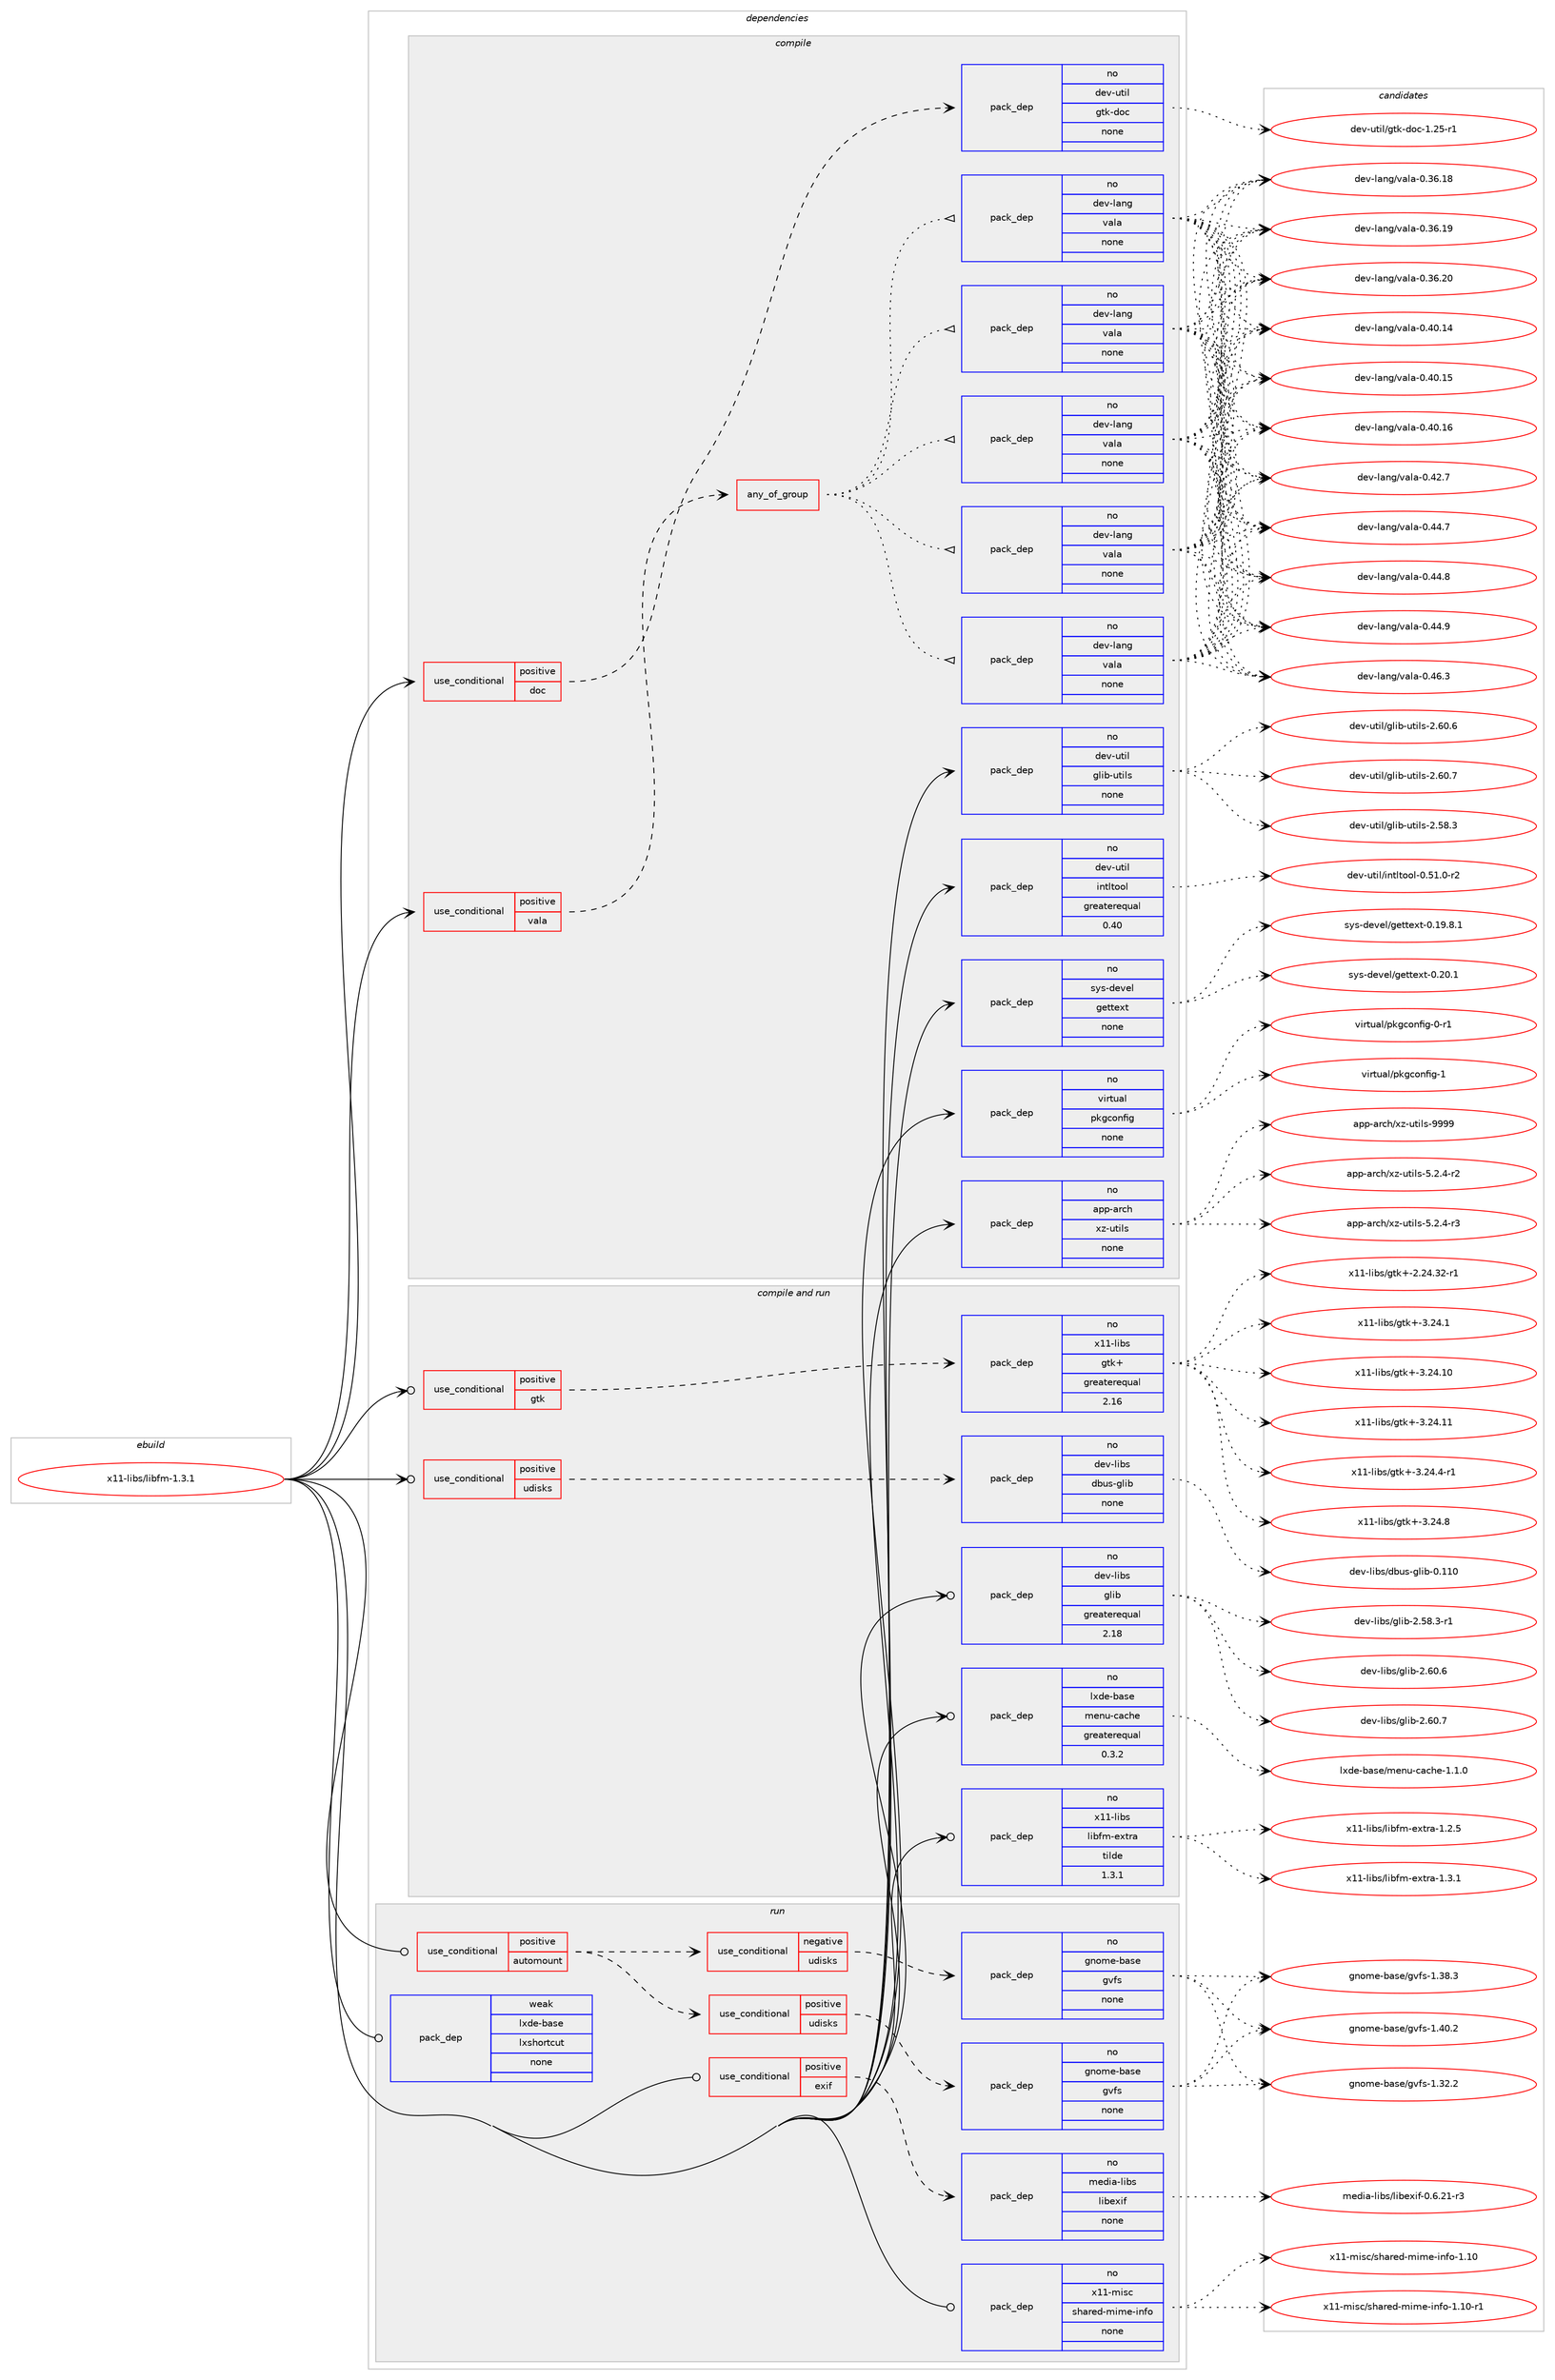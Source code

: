 digraph prolog {

# *************
# Graph options
# *************

newrank=true;
concentrate=true;
compound=true;
graph [rankdir=LR,fontname=Helvetica,fontsize=10,ranksep=1.5];#, ranksep=2.5, nodesep=0.2];
edge  [arrowhead=vee];
node  [fontname=Helvetica,fontsize=10];

# **********
# The ebuild
# **********

subgraph cluster_leftcol {
color=gray;
rank=same;
label=<<i>ebuild</i>>;
id [label="x11-libs/libfm-1.3.1", color=red, width=4, href="../x11-libs/libfm-1.3.1.svg"];
}

# ****************
# The dependencies
# ****************

subgraph cluster_midcol {
color=gray;
label=<<i>dependencies</i>>;
subgraph cluster_compile {
fillcolor="#eeeeee";
style=filled;
label=<<i>compile</i>>;
subgraph cond219436 {
dependency916730 [label=<<TABLE BORDER="0" CELLBORDER="1" CELLSPACING="0" CELLPADDING="4"><TR><TD ROWSPAN="3" CELLPADDING="10">use_conditional</TD></TR><TR><TD>positive</TD></TR><TR><TD>doc</TD></TR></TABLE>>, shape=none, color=red];
subgraph pack680719 {
dependency916731 [label=<<TABLE BORDER="0" CELLBORDER="1" CELLSPACING="0" CELLPADDING="4" WIDTH="220"><TR><TD ROWSPAN="6" CELLPADDING="30">pack_dep</TD></TR><TR><TD WIDTH="110">no</TD></TR><TR><TD>dev-util</TD></TR><TR><TD>gtk-doc</TD></TR><TR><TD>none</TD></TR><TR><TD></TD></TR></TABLE>>, shape=none, color=blue];
}
dependency916730:e -> dependency916731:w [weight=20,style="dashed",arrowhead="vee"];
}
id:e -> dependency916730:w [weight=20,style="solid",arrowhead="vee"];
subgraph cond219437 {
dependency916732 [label=<<TABLE BORDER="0" CELLBORDER="1" CELLSPACING="0" CELLPADDING="4"><TR><TD ROWSPAN="3" CELLPADDING="10">use_conditional</TD></TR><TR><TD>positive</TD></TR><TR><TD>vala</TD></TR></TABLE>>, shape=none, color=red];
subgraph any15988 {
dependency916733 [label=<<TABLE BORDER="0" CELLBORDER="1" CELLSPACING="0" CELLPADDING="4"><TR><TD CELLPADDING="10">any_of_group</TD></TR></TABLE>>, shape=none, color=red];subgraph pack680720 {
dependency916734 [label=<<TABLE BORDER="0" CELLBORDER="1" CELLSPACING="0" CELLPADDING="4" WIDTH="220"><TR><TD ROWSPAN="6" CELLPADDING="30">pack_dep</TD></TR><TR><TD WIDTH="110">no</TD></TR><TR><TD>dev-lang</TD></TR><TR><TD>vala</TD></TR><TR><TD>none</TD></TR><TR><TD></TD></TR></TABLE>>, shape=none, color=blue];
}
dependency916733:e -> dependency916734:w [weight=20,style="dotted",arrowhead="oinv"];
subgraph pack680721 {
dependency916735 [label=<<TABLE BORDER="0" CELLBORDER="1" CELLSPACING="0" CELLPADDING="4" WIDTH="220"><TR><TD ROWSPAN="6" CELLPADDING="30">pack_dep</TD></TR><TR><TD WIDTH="110">no</TD></TR><TR><TD>dev-lang</TD></TR><TR><TD>vala</TD></TR><TR><TD>none</TD></TR><TR><TD></TD></TR></TABLE>>, shape=none, color=blue];
}
dependency916733:e -> dependency916735:w [weight=20,style="dotted",arrowhead="oinv"];
subgraph pack680722 {
dependency916736 [label=<<TABLE BORDER="0" CELLBORDER="1" CELLSPACING="0" CELLPADDING="4" WIDTH="220"><TR><TD ROWSPAN="6" CELLPADDING="30">pack_dep</TD></TR><TR><TD WIDTH="110">no</TD></TR><TR><TD>dev-lang</TD></TR><TR><TD>vala</TD></TR><TR><TD>none</TD></TR><TR><TD></TD></TR></TABLE>>, shape=none, color=blue];
}
dependency916733:e -> dependency916736:w [weight=20,style="dotted",arrowhead="oinv"];
subgraph pack680723 {
dependency916737 [label=<<TABLE BORDER="0" CELLBORDER="1" CELLSPACING="0" CELLPADDING="4" WIDTH="220"><TR><TD ROWSPAN="6" CELLPADDING="30">pack_dep</TD></TR><TR><TD WIDTH="110">no</TD></TR><TR><TD>dev-lang</TD></TR><TR><TD>vala</TD></TR><TR><TD>none</TD></TR><TR><TD></TD></TR></TABLE>>, shape=none, color=blue];
}
dependency916733:e -> dependency916737:w [weight=20,style="dotted",arrowhead="oinv"];
subgraph pack680724 {
dependency916738 [label=<<TABLE BORDER="0" CELLBORDER="1" CELLSPACING="0" CELLPADDING="4" WIDTH="220"><TR><TD ROWSPAN="6" CELLPADDING="30">pack_dep</TD></TR><TR><TD WIDTH="110">no</TD></TR><TR><TD>dev-lang</TD></TR><TR><TD>vala</TD></TR><TR><TD>none</TD></TR><TR><TD></TD></TR></TABLE>>, shape=none, color=blue];
}
dependency916733:e -> dependency916738:w [weight=20,style="dotted",arrowhead="oinv"];
}
dependency916732:e -> dependency916733:w [weight=20,style="dashed",arrowhead="vee"];
}
id:e -> dependency916732:w [weight=20,style="solid",arrowhead="vee"];
subgraph pack680725 {
dependency916739 [label=<<TABLE BORDER="0" CELLBORDER="1" CELLSPACING="0" CELLPADDING="4" WIDTH="220"><TR><TD ROWSPAN="6" CELLPADDING="30">pack_dep</TD></TR><TR><TD WIDTH="110">no</TD></TR><TR><TD>app-arch</TD></TR><TR><TD>xz-utils</TD></TR><TR><TD>none</TD></TR><TR><TD></TD></TR></TABLE>>, shape=none, color=blue];
}
id:e -> dependency916739:w [weight=20,style="solid",arrowhead="vee"];
subgraph pack680726 {
dependency916740 [label=<<TABLE BORDER="0" CELLBORDER="1" CELLSPACING="0" CELLPADDING="4" WIDTH="220"><TR><TD ROWSPAN="6" CELLPADDING="30">pack_dep</TD></TR><TR><TD WIDTH="110">no</TD></TR><TR><TD>dev-util</TD></TR><TR><TD>glib-utils</TD></TR><TR><TD>none</TD></TR><TR><TD></TD></TR></TABLE>>, shape=none, color=blue];
}
id:e -> dependency916740:w [weight=20,style="solid",arrowhead="vee"];
subgraph pack680727 {
dependency916741 [label=<<TABLE BORDER="0" CELLBORDER="1" CELLSPACING="0" CELLPADDING="4" WIDTH="220"><TR><TD ROWSPAN="6" CELLPADDING="30">pack_dep</TD></TR><TR><TD WIDTH="110">no</TD></TR><TR><TD>dev-util</TD></TR><TR><TD>intltool</TD></TR><TR><TD>greaterequal</TD></TR><TR><TD>0.40</TD></TR></TABLE>>, shape=none, color=blue];
}
id:e -> dependency916741:w [weight=20,style="solid",arrowhead="vee"];
subgraph pack680728 {
dependency916742 [label=<<TABLE BORDER="0" CELLBORDER="1" CELLSPACING="0" CELLPADDING="4" WIDTH="220"><TR><TD ROWSPAN="6" CELLPADDING="30">pack_dep</TD></TR><TR><TD WIDTH="110">no</TD></TR><TR><TD>sys-devel</TD></TR><TR><TD>gettext</TD></TR><TR><TD>none</TD></TR><TR><TD></TD></TR></TABLE>>, shape=none, color=blue];
}
id:e -> dependency916742:w [weight=20,style="solid",arrowhead="vee"];
subgraph pack680729 {
dependency916743 [label=<<TABLE BORDER="0" CELLBORDER="1" CELLSPACING="0" CELLPADDING="4" WIDTH="220"><TR><TD ROWSPAN="6" CELLPADDING="30">pack_dep</TD></TR><TR><TD WIDTH="110">no</TD></TR><TR><TD>virtual</TD></TR><TR><TD>pkgconfig</TD></TR><TR><TD>none</TD></TR><TR><TD></TD></TR></TABLE>>, shape=none, color=blue];
}
id:e -> dependency916743:w [weight=20,style="solid",arrowhead="vee"];
}
subgraph cluster_compileandrun {
fillcolor="#eeeeee";
style=filled;
label=<<i>compile and run</i>>;
subgraph cond219438 {
dependency916744 [label=<<TABLE BORDER="0" CELLBORDER="1" CELLSPACING="0" CELLPADDING="4"><TR><TD ROWSPAN="3" CELLPADDING="10">use_conditional</TD></TR><TR><TD>positive</TD></TR><TR><TD>gtk</TD></TR></TABLE>>, shape=none, color=red];
subgraph pack680730 {
dependency916745 [label=<<TABLE BORDER="0" CELLBORDER="1" CELLSPACING="0" CELLPADDING="4" WIDTH="220"><TR><TD ROWSPAN="6" CELLPADDING="30">pack_dep</TD></TR><TR><TD WIDTH="110">no</TD></TR><TR><TD>x11-libs</TD></TR><TR><TD>gtk+</TD></TR><TR><TD>greaterequal</TD></TR><TR><TD>2.16</TD></TR></TABLE>>, shape=none, color=blue];
}
dependency916744:e -> dependency916745:w [weight=20,style="dashed",arrowhead="vee"];
}
id:e -> dependency916744:w [weight=20,style="solid",arrowhead="odotvee"];
subgraph cond219439 {
dependency916746 [label=<<TABLE BORDER="0" CELLBORDER="1" CELLSPACING="0" CELLPADDING="4"><TR><TD ROWSPAN="3" CELLPADDING="10">use_conditional</TD></TR><TR><TD>positive</TD></TR><TR><TD>udisks</TD></TR></TABLE>>, shape=none, color=red];
subgraph pack680731 {
dependency916747 [label=<<TABLE BORDER="0" CELLBORDER="1" CELLSPACING="0" CELLPADDING="4" WIDTH="220"><TR><TD ROWSPAN="6" CELLPADDING="30">pack_dep</TD></TR><TR><TD WIDTH="110">no</TD></TR><TR><TD>dev-libs</TD></TR><TR><TD>dbus-glib</TD></TR><TR><TD>none</TD></TR><TR><TD></TD></TR></TABLE>>, shape=none, color=blue];
}
dependency916746:e -> dependency916747:w [weight=20,style="dashed",arrowhead="vee"];
}
id:e -> dependency916746:w [weight=20,style="solid",arrowhead="odotvee"];
subgraph pack680732 {
dependency916748 [label=<<TABLE BORDER="0" CELLBORDER="1" CELLSPACING="0" CELLPADDING="4" WIDTH="220"><TR><TD ROWSPAN="6" CELLPADDING="30">pack_dep</TD></TR><TR><TD WIDTH="110">no</TD></TR><TR><TD>dev-libs</TD></TR><TR><TD>glib</TD></TR><TR><TD>greaterequal</TD></TR><TR><TD>2.18</TD></TR></TABLE>>, shape=none, color=blue];
}
id:e -> dependency916748:w [weight=20,style="solid",arrowhead="odotvee"];
subgraph pack680733 {
dependency916749 [label=<<TABLE BORDER="0" CELLBORDER="1" CELLSPACING="0" CELLPADDING="4" WIDTH="220"><TR><TD ROWSPAN="6" CELLPADDING="30">pack_dep</TD></TR><TR><TD WIDTH="110">no</TD></TR><TR><TD>lxde-base</TD></TR><TR><TD>menu-cache</TD></TR><TR><TD>greaterequal</TD></TR><TR><TD>0.3.2</TD></TR></TABLE>>, shape=none, color=blue];
}
id:e -> dependency916749:w [weight=20,style="solid",arrowhead="odotvee"];
subgraph pack680734 {
dependency916750 [label=<<TABLE BORDER="0" CELLBORDER="1" CELLSPACING="0" CELLPADDING="4" WIDTH="220"><TR><TD ROWSPAN="6" CELLPADDING="30">pack_dep</TD></TR><TR><TD WIDTH="110">no</TD></TR><TR><TD>x11-libs</TD></TR><TR><TD>libfm-extra</TD></TR><TR><TD>tilde</TD></TR><TR><TD>1.3.1</TD></TR></TABLE>>, shape=none, color=blue];
}
id:e -> dependency916750:w [weight=20,style="solid",arrowhead="odotvee"];
}
subgraph cluster_run {
fillcolor="#eeeeee";
style=filled;
label=<<i>run</i>>;
subgraph cond219440 {
dependency916751 [label=<<TABLE BORDER="0" CELLBORDER="1" CELLSPACING="0" CELLPADDING="4"><TR><TD ROWSPAN="3" CELLPADDING="10">use_conditional</TD></TR><TR><TD>positive</TD></TR><TR><TD>automount</TD></TR></TABLE>>, shape=none, color=red];
subgraph cond219441 {
dependency916752 [label=<<TABLE BORDER="0" CELLBORDER="1" CELLSPACING="0" CELLPADDING="4"><TR><TD ROWSPAN="3" CELLPADDING="10">use_conditional</TD></TR><TR><TD>positive</TD></TR><TR><TD>udisks</TD></TR></TABLE>>, shape=none, color=red];
subgraph pack680735 {
dependency916753 [label=<<TABLE BORDER="0" CELLBORDER="1" CELLSPACING="0" CELLPADDING="4" WIDTH="220"><TR><TD ROWSPAN="6" CELLPADDING="30">pack_dep</TD></TR><TR><TD WIDTH="110">no</TD></TR><TR><TD>gnome-base</TD></TR><TR><TD>gvfs</TD></TR><TR><TD>none</TD></TR><TR><TD></TD></TR></TABLE>>, shape=none, color=blue];
}
dependency916752:e -> dependency916753:w [weight=20,style="dashed",arrowhead="vee"];
}
dependency916751:e -> dependency916752:w [weight=20,style="dashed",arrowhead="vee"];
subgraph cond219442 {
dependency916754 [label=<<TABLE BORDER="0" CELLBORDER="1" CELLSPACING="0" CELLPADDING="4"><TR><TD ROWSPAN="3" CELLPADDING="10">use_conditional</TD></TR><TR><TD>negative</TD></TR><TR><TD>udisks</TD></TR></TABLE>>, shape=none, color=red];
subgraph pack680736 {
dependency916755 [label=<<TABLE BORDER="0" CELLBORDER="1" CELLSPACING="0" CELLPADDING="4" WIDTH="220"><TR><TD ROWSPAN="6" CELLPADDING="30">pack_dep</TD></TR><TR><TD WIDTH="110">no</TD></TR><TR><TD>gnome-base</TD></TR><TR><TD>gvfs</TD></TR><TR><TD>none</TD></TR><TR><TD></TD></TR></TABLE>>, shape=none, color=blue];
}
dependency916754:e -> dependency916755:w [weight=20,style="dashed",arrowhead="vee"];
}
dependency916751:e -> dependency916754:w [weight=20,style="dashed",arrowhead="vee"];
}
id:e -> dependency916751:w [weight=20,style="solid",arrowhead="odot"];
subgraph cond219443 {
dependency916756 [label=<<TABLE BORDER="0" CELLBORDER="1" CELLSPACING="0" CELLPADDING="4"><TR><TD ROWSPAN="3" CELLPADDING="10">use_conditional</TD></TR><TR><TD>positive</TD></TR><TR><TD>exif</TD></TR></TABLE>>, shape=none, color=red];
subgraph pack680737 {
dependency916757 [label=<<TABLE BORDER="0" CELLBORDER="1" CELLSPACING="0" CELLPADDING="4" WIDTH="220"><TR><TD ROWSPAN="6" CELLPADDING="30">pack_dep</TD></TR><TR><TD WIDTH="110">no</TD></TR><TR><TD>media-libs</TD></TR><TR><TD>libexif</TD></TR><TR><TD>none</TD></TR><TR><TD></TD></TR></TABLE>>, shape=none, color=blue];
}
dependency916756:e -> dependency916757:w [weight=20,style="dashed",arrowhead="vee"];
}
id:e -> dependency916756:w [weight=20,style="solid",arrowhead="odot"];
subgraph pack680738 {
dependency916758 [label=<<TABLE BORDER="0" CELLBORDER="1" CELLSPACING="0" CELLPADDING="4" WIDTH="220"><TR><TD ROWSPAN="6" CELLPADDING="30">pack_dep</TD></TR><TR><TD WIDTH="110">no</TD></TR><TR><TD>x11-misc</TD></TR><TR><TD>shared-mime-info</TD></TR><TR><TD>none</TD></TR><TR><TD></TD></TR></TABLE>>, shape=none, color=blue];
}
id:e -> dependency916758:w [weight=20,style="solid",arrowhead="odot"];
subgraph pack680739 {
dependency916759 [label=<<TABLE BORDER="0" CELLBORDER="1" CELLSPACING="0" CELLPADDING="4" WIDTH="220"><TR><TD ROWSPAN="6" CELLPADDING="30">pack_dep</TD></TR><TR><TD WIDTH="110">weak</TD></TR><TR><TD>lxde-base</TD></TR><TR><TD>lxshortcut</TD></TR><TR><TD>none</TD></TR><TR><TD></TD></TR></TABLE>>, shape=none, color=blue];
}
id:e -> dependency916759:w [weight=20,style="solid",arrowhead="odot"];
}
}

# **************
# The candidates
# **************

subgraph cluster_choices {
rank=same;
color=gray;
label=<<i>candidates</i>>;

subgraph choice680719 {
color=black;
nodesep=1;
choice1001011184511711610510847103116107451001119945494650534511449 [label="dev-util/gtk-doc-1.25-r1", color=red, width=4,href="../dev-util/gtk-doc-1.25-r1.svg"];
dependency916731:e -> choice1001011184511711610510847103116107451001119945494650534511449:w [style=dotted,weight="100"];
}
subgraph choice680720 {
color=black;
nodesep=1;
choice10010111845108971101034711897108974548465154464956 [label="dev-lang/vala-0.36.18", color=red, width=4,href="../dev-lang/vala-0.36.18.svg"];
choice10010111845108971101034711897108974548465154464957 [label="dev-lang/vala-0.36.19", color=red, width=4,href="../dev-lang/vala-0.36.19.svg"];
choice10010111845108971101034711897108974548465154465048 [label="dev-lang/vala-0.36.20", color=red, width=4,href="../dev-lang/vala-0.36.20.svg"];
choice10010111845108971101034711897108974548465248464952 [label="dev-lang/vala-0.40.14", color=red, width=4,href="../dev-lang/vala-0.40.14.svg"];
choice10010111845108971101034711897108974548465248464953 [label="dev-lang/vala-0.40.15", color=red, width=4,href="../dev-lang/vala-0.40.15.svg"];
choice10010111845108971101034711897108974548465248464954 [label="dev-lang/vala-0.40.16", color=red, width=4,href="../dev-lang/vala-0.40.16.svg"];
choice100101118451089711010347118971089745484652504655 [label="dev-lang/vala-0.42.7", color=red, width=4,href="../dev-lang/vala-0.42.7.svg"];
choice100101118451089711010347118971089745484652524655 [label="dev-lang/vala-0.44.7", color=red, width=4,href="../dev-lang/vala-0.44.7.svg"];
choice100101118451089711010347118971089745484652524656 [label="dev-lang/vala-0.44.8", color=red, width=4,href="../dev-lang/vala-0.44.8.svg"];
choice100101118451089711010347118971089745484652524657 [label="dev-lang/vala-0.44.9", color=red, width=4,href="../dev-lang/vala-0.44.9.svg"];
choice100101118451089711010347118971089745484652544651 [label="dev-lang/vala-0.46.3", color=red, width=4,href="../dev-lang/vala-0.46.3.svg"];
dependency916734:e -> choice10010111845108971101034711897108974548465154464956:w [style=dotted,weight="100"];
dependency916734:e -> choice10010111845108971101034711897108974548465154464957:w [style=dotted,weight="100"];
dependency916734:e -> choice10010111845108971101034711897108974548465154465048:w [style=dotted,weight="100"];
dependency916734:e -> choice10010111845108971101034711897108974548465248464952:w [style=dotted,weight="100"];
dependency916734:e -> choice10010111845108971101034711897108974548465248464953:w [style=dotted,weight="100"];
dependency916734:e -> choice10010111845108971101034711897108974548465248464954:w [style=dotted,weight="100"];
dependency916734:e -> choice100101118451089711010347118971089745484652504655:w [style=dotted,weight="100"];
dependency916734:e -> choice100101118451089711010347118971089745484652524655:w [style=dotted,weight="100"];
dependency916734:e -> choice100101118451089711010347118971089745484652524656:w [style=dotted,weight="100"];
dependency916734:e -> choice100101118451089711010347118971089745484652524657:w [style=dotted,weight="100"];
dependency916734:e -> choice100101118451089711010347118971089745484652544651:w [style=dotted,weight="100"];
}
subgraph choice680721 {
color=black;
nodesep=1;
choice10010111845108971101034711897108974548465154464956 [label="dev-lang/vala-0.36.18", color=red, width=4,href="../dev-lang/vala-0.36.18.svg"];
choice10010111845108971101034711897108974548465154464957 [label="dev-lang/vala-0.36.19", color=red, width=4,href="../dev-lang/vala-0.36.19.svg"];
choice10010111845108971101034711897108974548465154465048 [label="dev-lang/vala-0.36.20", color=red, width=4,href="../dev-lang/vala-0.36.20.svg"];
choice10010111845108971101034711897108974548465248464952 [label="dev-lang/vala-0.40.14", color=red, width=4,href="../dev-lang/vala-0.40.14.svg"];
choice10010111845108971101034711897108974548465248464953 [label="dev-lang/vala-0.40.15", color=red, width=4,href="../dev-lang/vala-0.40.15.svg"];
choice10010111845108971101034711897108974548465248464954 [label="dev-lang/vala-0.40.16", color=red, width=4,href="../dev-lang/vala-0.40.16.svg"];
choice100101118451089711010347118971089745484652504655 [label="dev-lang/vala-0.42.7", color=red, width=4,href="../dev-lang/vala-0.42.7.svg"];
choice100101118451089711010347118971089745484652524655 [label="dev-lang/vala-0.44.7", color=red, width=4,href="../dev-lang/vala-0.44.7.svg"];
choice100101118451089711010347118971089745484652524656 [label="dev-lang/vala-0.44.8", color=red, width=4,href="../dev-lang/vala-0.44.8.svg"];
choice100101118451089711010347118971089745484652524657 [label="dev-lang/vala-0.44.9", color=red, width=4,href="../dev-lang/vala-0.44.9.svg"];
choice100101118451089711010347118971089745484652544651 [label="dev-lang/vala-0.46.3", color=red, width=4,href="../dev-lang/vala-0.46.3.svg"];
dependency916735:e -> choice10010111845108971101034711897108974548465154464956:w [style=dotted,weight="100"];
dependency916735:e -> choice10010111845108971101034711897108974548465154464957:w [style=dotted,weight="100"];
dependency916735:e -> choice10010111845108971101034711897108974548465154465048:w [style=dotted,weight="100"];
dependency916735:e -> choice10010111845108971101034711897108974548465248464952:w [style=dotted,weight="100"];
dependency916735:e -> choice10010111845108971101034711897108974548465248464953:w [style=dotted,weight="100"];
dependency916735:e -> choice10010111845108971101034711897108974548465248464954:w [style=dotted,weight="100"];
dependency916735:e -> choice100101118451089711010347118971089745484652504655:w [style=dotted,weight="100"];
dependency916735:e -> choice100101118451089711010347118971089745484652524655:w [style=dotted,weight="100"];
dependency916735:e -> choice100101118451089711010347118971089745484652524656:w [style=dotted,weight="100"];
dependency916735:e -> choice100101118451089711010347118971089745484652524657:w [style=dotted,weight="100"];
dependency916735:e -> choice100101118451089711010347118971089745484652544651:w [style=dotted,weight="100"];
}
subgraph choice680722 {
color=black;
nodesep=1;
choice10010111845108971101034711897108974548465154464956 [label="dev-lang/vala-0.36.18", color=red, width=4,href="../dev-lang/vala-0.36.18.svg"];
choice10010111845108971101034711897108974548465154464957 [label="dev-lang/vala-0.36.19", color=red, width=4,href="../dev-lang/vala-0.36.19.svg"];
choice10010111845108971101034711897108974548465154465048 [label="dev-lang/vala-0.36.20", color=red, width=4,href="../dev-lang/vala-0.36.20.svg"];
choice10010111845108971101034711897108974548465248464952 [label="dev-lang/vala-0.40.14", color=red, width=4,href="../dev-lang/vala-0.40.14.svg"];
choice10010111845108971101034711897108974548465248464953 [label="dev-lang/vala-0.40.15", color=red, width=4,href="../dev-lang/vala-0.40.15.svg"];
choice10010111845108971101034711897108974548465248464954 [label="dev-lang/vala-0.40.16", color=red, width=4,href="../dev-lang/vala-0.40.16.svg"];
choice100101118451089711010347118971089745484652504655 [label="dev-lang/vala-0.42.7", color=red, width=4,href="../dev-lang/vala-0.42.7.svg"];
choice100101118451089711010347118971089745484652524655 [label="dev-lang/vala-0.44.7", color=red, width=4,href="../dev-lang/vala-0.44.7.svg"];
choice100101118451089711010347118971089745484652524656 [label="dev-lang/vala-0.44.8", color=red, width=4,href="../dev-lang/vala-0.44.8.svg"];
choice100101118451089711010347118971089745484652524657 [label="dev-lang/vala-0.44.9", color=red, width=4,href="../dev-lang/vala-0.44.9.svg"];
choice100101118451089711010347118971089745484652544651 [label="dev-lang/vala-0.46.3", color=red, width=4,href="../dev-lang/vala-0.46.3.svg"];
dependency916736:e -> choice10010111845108971101034711897108974548465154464956:w [style=dotted,weight="100"];
dependency916736:e -> choice10010111845108971101034711897108974548465154464957:w [style=dotted,weight="100"];
dependency916736:e -> choice10010111845108971101034711897108974548465154465048:w [style=dotted,weight="100"];
dependency916736:e -> choice10010111845108971101034711897108974548465248464952:w [style=dotted,weight="100"];
dependency916736:e -> choice10010111845108971101034711897108974548465248464953:w [style=dotted,weight="100"];
dependency916736:e -> choice10010111845108971101034711897108974548465248464954:w [style=dotted,weight="100"];
dependency916736:e -> choice100101118451089711010347118971089745484652504655:w [style=dotted,weight="100"];
dependency916736:e -> choice100101118451089711010347118971089745484652524655:w [style=dotted,weight="100"];
dependency916736:e -> choice100101118451089711010347118971089745484652524656:w [style=dotted,weight="100"];
dependency916736:e -> choice100101118451089711010347118971089745484652524657:w [style=dotted,weight="100"];
dependency916736:e -> choice100101118451089711010347118971089745484652544651:w [style=dotted,weight="100"];
}
subgraph choice680723 {
color=black;
nodesep=1;
choice10010111845108971101034711897108974548465154464956 [label="dev-lang/vala-0.36.18", color=red, width=4,href="../dev-lang/vala-0.36.18.svg"];
choice10010111845108971101034711897108974548465154464957 [label="dev-lang/vala-0.36.19", color=red, width=4,href="../dev-lang/vala-0.36.19.svg"];
choice10010111845108971101034711897108974548465154465048 [label="dev-lang/vala-0.36.20", color=red, width=4,href="../dev-lang/vala-0.36.20.svg"];
choice10010111845108971101034711897108974548465248464952 [label="dev-lang/vala-0.40.14", color=red, width=4,href="../dev-lang/vala-0.40.14.svg"];
choice10010111845108971101034711897108974548465248464953 [label="dev-lang/vala-0.40.15", color=red, width=4,href="../dev-lang/vala-0.40.15.svg"];
choice10010111845108971101034711897108974548465248464954 [label="dev-lang/vala-0.40.16", color=red, width=4,href="../dev-lang/vala-0.40.16.svg"];
choice100101118451089711010347118971089745484652504655 [label="dev-lang/vala-0.42.7", color=red, width=4,href="../dev-lang/vala-0.42.7.svg"];
choice100101118451089711010347118971089745484652524655 [label="dev-lang/vala-0.44.7", color=red, width=4,href="../dev-lang/vala-0.44.7.svg"];
choice100101118451089711010347118971089745484652524656 [label="dev-lang/vala-0.44.8", color=red, width=4,href="../dev-lang/vala-0.44.8.svg"];
choice100101118451089711010347118971089745484652524657 [label="dev-lang/vala-0.44.9", color=red, width=4,href="../dev-lang/vala-0.44.9.svg"];
choice100101118451089711010347118971089745484652544651 [label="dev-lang/vala-0.46.3", color=red, width=4,href="../dev-lang/vala-0.46.3.svg"];
dependency916737:e -> choice10010111845108971101034711897108974548465154464956:w [style=dotted,weight="100"];
dependency916737:e -> choice10010111845108971101034711897108974548465154464957:w [style=dotted,weight="100"];
dependency916737:e -> choice10010111845108971101034711897108974548465154465048:w [style=dotted,weight="100"];
dependency916737:e -> choice10010111845108971101034711897108974548465248464952:w [style=dotted,weight="100"];
dependency916737:e -> choice10010111845108971101034711897108974548465248464953:w [style=dotted,weight="100"];
dependency916737:e -> choice10010111845108971101034711897108974548465248464954:w [style=dotted,weight="100"];
dependency916737:e -> choice100101118451089711010347118971089745484652504655:w [style=dotted,weight="100"];
dependency916737:e -> choice100101118451089711010347118971089745484652524655:w [style=dotted,weight="100"];
dependency916737:e -> choice100101118451089711010347118971089745484652524656:w [style=dotted,weight="100"];
dependency916737:e -> choice100101118451089711010347118971089745484652524657:w [style=dotted,weight="100"];
dependency916737:e -> choice100101118451089711010347118971089745484652544651:w [style=dotted,weight="100"];
}
subgraph choice680724 {
color=black;
nodesep=1;
choice10010111845108971101034711897108974548465154464956 [label="dev-lang/vala-0.36.18", color=red, width=4,href="../dev-lang/vala-0.36.18.svg"];
choice10010111845108971101034711897108974548465154464957 [label="dev-lang/vala-0.36.19", color=red, width=4,href="../dev-lang/vala-0.36.19.svg"];
choice10010111845108971101034711897108974548465154465048 [label="dev-lang/vala-0.36.20", color=red, width=4,href="../dev-lang/vala-0.36.20.svg"];
choice10010111845108971101034711897108974548465248464952 [label="dev-lang/vala-0.40.14", color=red, width=4,href="../dev-lang/vala-0.40.14.svg"];
choice10010111845108971101034711897108974548465248464953 [label="dev-lang/vala-0.40.15", color=red, width=4,href="../dev-lang/vala-0.40.15.svg"];
choice10010111845108971101034711897108974548465248464954 [label="dev-lang/vala-0.40.16", color=red, width=4,href="../dev-lang/vala-0.40.16.svg"];
choice100101118451089711010347118971089745484652504655 [label="dev-lang/vala-0.42.7", color=red, width=4,href="../dev-lang/vala-0.42.7.svg"];
choice100101118451089711010347118971089745484652524655 [label="dev-lang/vala-0.44.7", color=red, width=4,href="../dev-lang/vala-0.44.7.svg"];
choice100101118451089711010347118971089745484652524656 [label="dev-lang/vala-0.44.8", color=red, width=4,href="../dev-lang/vala-0.44.8.svg"];
choice100101118451089711010347118971089745484652524657 [label="dev-lang/vala-0.44.9", color=red, width=4,href="../dev-lang/vala-0.44.9.svg"];
choice100101118451089711010347118971089745484652544651 [label="dev-lang/vala-0.46.3", color=red, width=4,href="../dev-lang/vala-0.46.3.svg"];
dependency916738:e -> choice10010111845108971101034711897108974548465154464956:w [style=dotted,weight="100"];
dependency916738:e -> choice10010111845108971101034711897108974548465154464957:w [style=dotted,weight="100"];
dependency916738:e -> choice10010111845108971101034711897108974548465154465048:w [style=dotted,weight="100"];
dependency916738:e -> choice10010111845108971101034711897108974548465248464952:w [style=dotted,weight="100"];
dependency916738:e -> choice10010111845108971101034711897108974548465248464953:w [style=dotted,weight="100"];
dependency916738:e -> choice10010111845108971101034711897108974548465248464954:w [style=dotted,weight="100"];
dependency916738:e -> choice100101118451089711010347118971089745484652504655:w [style=dotted,weight="100"];
dependency916738:e -> choice100101118451089711010347118971089745484652524655:w [style=dotted,weight="100"];
dependency916738:e -> choice100101118451089711010347118971089745484652524656:w [style=dotted,weight="100"];
dependency916738:e -> choice100101118451089711010347118971089745484652524657:w [style=dotted,weight="100"];
dependency916738:e -> choice100101118451089711010347118971089745484652544651:w [style=dotted,weight="100"];
}
subgraph choice680725 {
color=black;
nodesep=1;
choice9711211245971149910447120122451171161051081154553465046524511450 [label="app-arch/xz-utils-5.2.4-r2", color=red, width=4,href="../app-arch/xz-utils-5.2.4-r2.svg"];
choice9711211245971149910447120122451171161051081154553465046524511451 [label="app-arch/xz-utils-5.2.4-r3", color=red, width=4,href="../app-arch/xz-utils-5.2.4-r3.svg"];
choice9711211245971149910447120122451171161051081154557575757 [label="app-arch/xz-utils-9999", color=red, width=4,href="../app-arch/xz-utils-9999.svg"];
dependency916739:e -> choice9711211245971149910447120122451171161051081154553465046524511450:w [style=dotted,weight="100"];
dependency916739:e -> choice9711211245971149910447120122451171161051081154553465046524511451:w [style=dotted,weight="100"];
dependency916739:e -> choice9711211245971149910447120122451171161051081154557575757:w [style=dotted,weight="100"];
}
subgraph choice680726 {
color=black;
nodesep=1;
choice1001011184511711610510847103108105984511711610510811545504653564651 [label="dev-util/glib-utils-2.58.3", color=red, width=4,href="../dev-util/glib-utils-2.58.3.svg"];
choice1001011184511711610510847103108105984511711610510811545504654484654 [label="dev-util/glib-utils-2.60.6", color=red, width=4,href="../dev-util/glib-utils-2.60.6.svg"];
choice1001011184511711610510847103108105984511711610510811545504654484655 [label="dev-util/glib-utils-2.60.7", color=red, width=4,href="../dev-util/glib-utils-2.60.7.svg"];
dependency916740:e -> choice1001011184511711610510847103108105984511711610510811545504653564651:w [style=dotted,weight="100"];
dependency916740:e -> choice1001011184511711610510847103108105984511711610510811545504654484654:w [style=dotted,weight="100"];
dependency916740:e -> choice1001011184511711610510847103108105984511711610510811545504654484655:w [style=dotted,weight="100"];
}
subgraph choice680727 {
color=black;
nodesep=1;
choice1001011184511711610510847105110116108116111111108454846534946484511450 [label="dev-util/intltool-0.51.0-r2", color=red, width=4,href="../dev-util/intltool-0.51.0-r2.svg"];
dependency916741:e -> choice1001011184511711610510847105110116108116111111108454846534946484511450:w [style=dotted,weight="100"];
}
subgraph choice680728 {
color=black;
nodesep=1;
choice1151211154510010111810110847103101116116101120116454846495746564649 [label="sys-devel/gettext-0.19.8.1", color=red, width=4,href="../sys-devel/gettext-0.19.8.1.svg"];
choice115121115451001011181011084710310111611610112011645484650484649 [label="sys-devel/gettext-0.20.1", color=red, width=4,href="../sys-devel/gettext-0.20.1.svg"];
dependency916742:e -> choice1151211154510010111810110847103101116116101120116454846495746564649:w [style=dotted,weight="100"];
dependency916742:e -> choice115121115451001011181011084710310111611610112011645484650484649:w [style=dotted,weight="100"];
}
subgraph choice680729 {
color=black;
nodesep=1;
choice11810511411611797108471121071039911111010210510345484511449 [label="virtual/pkgconfig-0-r1", color=red, width=4,href="../virtual/pkgconfig-0-r1.svg"];
choice1181051141161179710847112107103991111101021051034549 [label="virtual/pkgconfig-1", color=red, width=4,href="../virtual/pkgconfig-1.svg"];
dependency916743:e -> choice11810511411611797108471121071039911111010210510345484511449:w [style=dotted,weight="100"];
dependency916743:e -> choice1181051141161179710847112107103991111101021051034549:w [style=dotted,weight="100"];
}
subgraph choice680730 {
color=black;
nodesep=1;
choice12049494510810598115471031161074345504650524651504511449 [label="x11-libs/gtk+-2.24.32-r1", color=red, width=4,href="../x11-libs/gtk+-2.24.32-r1.svg"];
choice12049494510810598115471031161074345514650524649 [label="x11-libs/gtk+-3.24.1", color=red, width=4,href="../x11-libs/gtk+-3.24.1.svg"];
choice1204949451081059811547103116107434551465052464948 [label="x11-libs/gtk+-3.24.10", color=red, width=4,href="../x11-libs/gtk+-3.24.10.svg"];
choice1204949451081059811547103116107434551465052464949 [label="x11-libs/gtk+-3.24.11", color=red, width=4,href="../x11-libs/gtk+-3.24.11.svg"];
choice120494945108105981154710311610743455146505246524511449 [label="x11-libs/gtk+-3.24.4-r1", color=red, width=4,href="../x11-libs/gtk+-3.24.4-r1.svg"];
choice12049494510810598115471031161074345514650524656 [label="x11-libs/gtk+-3.24.8", color=red, width=4,href="../x11-libs/gtk+-3.24.8.svg"];
dependency916745:e -> choice12049494510810598115471031161074345504650524651504511449:w [style=dotted,weight="100"];
dependency916745:e -> choice12049494510810598115471031161074345514650524649:w [style=dotted,weight="100"];
dependency916745:e -> choice1204949451081059811547103116107434551465052464948:w [style=dotted,weight="100"];
dependency916745:e -> choice1204949451081059811547103116107434551465052464949:w [style=dotted,weight="100"];
dependency916745:e -> choice120494945108105981154710311610743455146505246524511449:w [style=dotted,weight="100"];
dependency916745:e -> choice12049494510810598115471031161074345514650524656:w [style=dotted,weight="100"];
}
subgraph choice680731 {
color=black;
nodesep=1;
choice100101118451081059811547100981171154510310810598454846494948 [label="dev-libs/dbus-glib-0.110", color=red, width=4,href="../dev-libs/dbus-glib-0.110.svg"];
dependency916747:e -> choice100101118451081059811547100981171154510310810598454846494948:w [style=dotted,weight="100"];
}
subgraph choice680732 {
color=black;
nodesep=1;
choice10010111845108105981154710310810598455046535646514511449 [label="dev-libs/glib-2.58.3-r1", color=red, width=4,href="../dev-libs/glib-2.58.3-r1.svg"];
choice1001011184510810598115471031081059845504654484654 [label="dev-libs/glib-2.60.6", color=red, width=4,href="../dev-libs/glib-2.60.6.svg"];
choice1001011184510810598115471031081059845504654484655 [label="dev-libs/glib-2.60.7", color=red, width=4,href="../dev-libs/glib-2.60.7.svg"];
dependency916748:e -> choice10010111845108105981154710310810598455046535646514511449:w [style=dotted,weight="100"];
dependency916748:e -> choice1001011184510810598115471031081059845504654484654:w [style=dotted,weight="100"];
dependency916748:e -> choice1001011184510810598115471031081059845504654484655:w [style=dotted,weight="100"];
}
subgraph choice680733 {
color=black;
nodesep=1;
choice1081201001014598971151014710910111011745999799104101454946494648 [label="lxde-base/menu-cache-1.1.0", color=red, width=4,href="../lxde-base/menu-cache-1.1.0.svg"];
dependency916749:e -> choice1081201001014598971151014710910111011745999799104101454946494648:w [style=dotted,weight="100"];
}
subgraph choice680734 {
color=black;
nodesep=1;
choice1204949451081059811547108105981021094510112011611497454946504653 [label="x11-libs/libfm-extra-1.2.5", color=red, width=4,href="../x11-libs/libfm-extra-1.2.5.svg"];
choice1204949451081059811547108105981021094510112011611497454946514649 [label="x11-libs/libfm-extra-1.3.1", color=red, width=4,href="../x11-libs/libfm-extra-1.3.1.svg"];
dependency916750:e -> choice1204949451081059811547108105981021094510112011611497454946504653:w [style=dotted,weight="100"];
dependency916750:e -> choice1204949451081059811547108105981021094510112011611497454946514649:w [style=dotted,weight="100"];
}
subgraph choice680735 {
color=black;
nodesep=1;
choice1031101111091014598971151014710311810211545494651504650 [label="gnome-base/gvfs-1.32.2", color=red, width=4,href="../gnome-base/gvfs-1.32.2.svg"];
choice1031101111091014598971151014710311810211545494651564651 [label="gnome-base/gvfs-1.38.3", color=red, width=4,href="../gnome-base/gvfs-1.38.3.svg"];
choice1031101111091014598971151014710311810211545494652484650 [label="gnome-base/gvfs-1.40.2", color=red, width=4,href="../gnome-base/gvfs-1.40.2.svg"];
dependency916753:e -> choice1031101111091014598971151014710311810211545494651504650:w [style=dotted,weight="100"];
dependency916753:e -> choice1031101111091014598971151014710311810211545494651564651:w [style=dotted,weight="100"];
dependency916753:e -> choice1031101111091014598971151014710311810211545494652484650:w [style=dotted,weight="100"];
}
subgraph choice680736 {
color=black;
nodesep=1;
choice1031101111091014598971151014710311810211545494651504650 [label="gnome-base/gvfs-1.32.2", color=red, width=4,href="../gnome-base/gvfs-1.32.2.svg"];
choice1031101111091014598971151014710311810211545494651564651 [label="gnome-base/gvfs-1.38.3", color=red, width=4,href="../gnome-base/gvfs-1.38.3.svg"];
choice1031101111091014598971151014710311810211545494652484650 [label="gnome-base/gvfs-1.40.2", color=red, width=4,href="../gnome-base/gvfs-1.40.2.svg"];
dependency916755:e -> choice1031101111091014598971151014710311810211545494651504650:w [style=dotted,weight="100"];
dependency916755:e -> choice1031101111091014598971151014710311810211545494651564651:w [style=dotted,weight="100"];
dependency916755:e -> choice1031101111091014598971151014710311810211545494652484650:w [style=dotted,weight="100"];
}
subgraph choice680737 {
color=black;
nodesep=1;
choice1091011001059745108105981154710810598101120105102454846544650494511451 [label="media-libs/libexif-0.6.21-r3", color=red, width=4,href="../media-libs/libexif-0.6.21-r3.svg"];
dependency916757:e -> choice1091011001059745108105981154710810598101120105102454846544650494511451:w [style=dotted,weight="100"];
}
subgraph choice680738 {
color=black;
nodesep=1;
choice12049494510910511599471151049711410110045109105109101451051101021114549464948 [label="x11-misc/shared-mime-info-1.10", color=red, width=4,href="../x11-misc/shared-mime-info-1.10.svg"];
choice120494945109105115994711510497114101100451091051091014510511010211145494649484511449 [label="x11-misc/shared-mime-info-1.10-r1", color=red, width=4,href="../x11-misc/shared-mime-info-1.10-r1.svg"];
dependency916758:e -> choice12049494510910511599471151049711410110045109105109101451051101021114549464948:w [style=dotted,weight="100"];
dependency916758:e -> choice120494945109105115994711510497114101100451091051091014510511010211145494649484511449:w [style=dotted,weight="100"];
}
subgraph choice680739 {
color=black;
nodesep=1;
}
}

}
